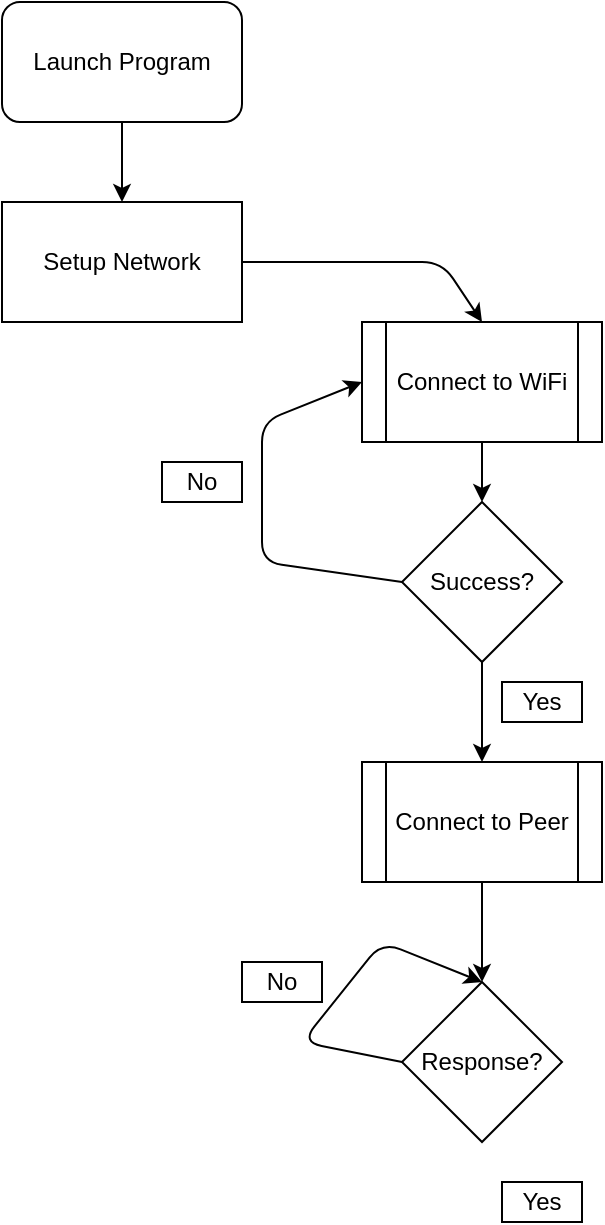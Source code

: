 <mxfile version="14.5.8" type="github">
  <diagram id="F1i1hxdfabdLGuhgjaKc" name="Page-1">
    <mxGraphModel dx="1422" dy="830" grid="1" gridSize="10" guides="1" tooltips="1" connect="1" arrows="1" fold="1" page="1" pageScale="1" pageWidth="850" pageHeight="1100" math="0" shadow="0">
      <root>
        <mxCell id="0" />
        <mxCell id="1" parent="0" />
        <mxCell id="qeaIRBIYdQ5Gw1-lCc7a-2" value="&lt;div&gt;Launch Program&lt;/div&gt;" style="rounded=1;whiteSpace=wrap;html=1;" vertex="1" parent="1">
          <mxGeometry x="360" y="40" width="120" height="60" as="geometry" />
        </mxCell>
        <mxCell id="qeaIRBIYdQ5Gw1-lCc7a-3" value="Setup Network" style="rounded=0;whiteSpace=wrap;html=1;" vertex="1" parent="1">
          <mxGeometry x="360" y="140" width="120" height="60" as="geometry" />
        </mxCell>
        <mxCell id="qeaIRBIYdQ5Gw1-lCc7a-4" value="" style="endArrow=classic;html=1;exitX=0.5;exitY=1;exitDx=0;exitDy=0;entryX=0.5;entryY=0;entryDx=0;entryDy=0;" edge="1" parent="1" source="qeaIRBIYdQ5Gw1-lCc7a-2" target="qeaIRBIYdQ5Gw1-lCc7a-3">
          <mxGeometry width="50" height="50" relative="1" as="geometry">
            <mxPoint x="410" y="490" as="sourcePoint" />
            <mxPoint x="460" y="440" as="targetPoint" />
          </mxGeometry>
        </mxCell>
        <mxCell id="qeaIRBIYdQ5Gw1-lCc7a-5" value="Connect to WiFi" style="shape=process;whiteSpace=wrap;html=1;backgroundOutline=1;" vertex="1" parent="1">
          <mxGeometry x="540" y="200" width="120" height="60" as="geometry" />
        </mxCell>
        <mxCell id="qeaIRBIYdQ5Gw1-lCc7a-6" value="Connect to Peer" style="shape=process;whiteSpace=wrap;html=1;backgroundOutline=1;" vertex="1" parent="1">
          <mxGeometry x="540" y="420" width="120" height="60" as="geometry" />
        </mxCell>
        <mxCell id="qeaIRBIYdQ5Gw1-lCc7a-8" value="" style="endArrow=classic;html=1;exitX=1;exitY=0.5;exitDx=0;exitDy=0;entryX=0.5;entryY=0;entryDx=0;entryDy=0;" edge="1" parent="1" source="qeaIRBIYdQ5Gw1-lCc7a-3" target="qeaIRBIYdQ5Gw1-lCc7a-5">
          <mxGeometry width="50" height="50" relative="1" as="geometry">
            <mxPoint x="490" y="290" as="sourcePoint" />
            <mxPoint x="580" y="440" as="targetPoint" />
            <Array as="points">
              <mxPoint x="580" y="170" />
            </Array>
          </mxGeometry>
        </mxCell>
        <mxCell id="qeaIRBIYdQ5Gw1-lCc7a-9" value="" style="endArrow=classic;html=1;exitX=0.5;exitY=1;exitDx=0;exitDy=0;entryX=0.5;entryY=0;entryDx=0;entryDy=0;" edge="1" parent="1" source="qeaIRBIYdQ5Gw1-lCc7a-10" target="qeaIRBIYdQ5Gw1-lCc7a-6">
          <mxGeometry width="50" height="50" relative="1" as="geometry">
            <mxPoint x="530" y="540" as="sourcePoint" />
            <mxPoint x="580" y="490" as="targetPoint" />
          </mxGeometry>
        </mxCell>
        <mxCell id="qeaIRBIYdQ5Gw1-lCc7a-10" value="Success?" style="rhombus;whiteSpace=wrap;html=1;" vertex="1" parent="1">
          <mxGeometry x="560" y="290" width="80" height="80" as="geometry" />
        </mxCell>
        <mxCell id="qeaIRBIYdQ5Gw1-lCc7a-11" value="" style="endArrow=classic;html=1;exitX=0.5;exitY=1;exitDx=0;exitDy=0;entryX=0.5;entryY=0;entryDx=0;entryDy=0;" edge="1" parent="1" source="qeaIRBIYdQ5Gw1-lCc7a-5" target="qeaIRBIYdQ5Gw1-lCc7a-10">
          <mxGeometry width="50" height="50" relative="1" as="geometry">
            <mxPoint x="530" y="540" as="sourcePoint" />
            <mxPoint x="580" y="490" as="targetPoint" />
          </mxGeometry>
        </mxCell>
        <mxCell id="qeaIRBIYdQ5Gw1-lCc7a-12" value="" style="endArrow=classic;html=1;exitX=0;exitY=0.5;exitDx=0;exitDy=0;entryX=0;entryY=0.5;entryDx=0;entryDy=0;" edge="1" parent="1" source="qeaIRBIYdQ5Gw1-lCc7a-10" target="qeaIRBIYdQ5Gw1-lCc7a-5">
          <mxGeometry width="50" height="50" relative="1" as="geometry">
            <mxPoint x="530" y="490" as="sourcePoint" />
            <mxPoint x="580" y="440" as="targetPoint" />
            <Array as="points">
              <mxPoint x="490" y="320" />
              <mxPoint x="490" y="250" />
            </Array>
          </mxGeometry>
        </mxCell>
        <mxCell id="fdaKXgfW-mRsaEuUiRox-1" value="No" style="rounded=0;whiteSpace=wrap;html=1;" vertex="1" parent="1">
          <mxGeometry x="440" y="270" width="40" height="20" as="geometry" />
        </mxCell>
        <mxCell id="qeaIRBIYdQ5Gw1-lCc7a-13" value="Response?" style="rhombus;whiteSpace=wrap;html=1;" vertex="1" parent="1">
          <mxGeometry x="560" y="530" width="80" height="80" as="geometry" />
        </mxCell>
        <mxCell id="fdaKXgfW-mRsaEuUiRox-2" value="Yes" style="rounded=0;whiteSpace=wrap;html=1;" vertex="1" parent="1">
          <mxGeometry x="610" y="380" width="40" height="20" as="geometry" />
        </mxCell>
        <mxCell id="qeaIRBIYdQ5Gw1-lCc7a-14" value="" style="endArrow=classic;html=1;exitX=0.5;exitY=1;exitDx=0;exitDy=0;entryX=0.5;entryY=0;entryDx=0;entryDy=0;" edge="1" parent="1" source="qeaIRBIYdQ5Gw1-lCc7a-6" target="qeaIRBIYdQ5Gw1-lCc7a-13">
          <mxGeometry width="50" height="50" relative="1" as="geometry">
            <mxPoint x="530" y="500" as="sourcePoint" />
            <mxPoint x="580" y="450" as="targetPoint" />
          </mxGeometry>
        </mxCell>
        <mxCell id="qeaIRBIYdQ5Gw1-lCc7a-15" value="" style="endArrow=classic;html=1;exitX=0;exitY=0.5;exitDx=0;exitDy=0;entryX=0.5;entryY=0;entryDx=0;entryDy=0;" edge="1" parent="1" source="qeaIRBIYdQ5Gw1-lCc7a-13" target="qeaIRBIYdQ5Gw1-lCc7a-13">
          <mxGeometry width="50" height="50" relative="1" as="geometry">
            <mxPoint x="530" y="530" as="sourcePoint" />
            <mxPoint x="560" y="520" as="targetPoint" />
            <Array as="points">
              <mxPoint x="510" y="560" />
              <mxPoint x="550" y="510" />
            </Array>
          </mxGeometry>
        </mxCell>
        <mxCell id="fdaKXgfW-mRsaEuUiRox-3" value="No" style="rounded=0;whiteSpace=wrap;html=1;" vertex="1" parent="1">
          <mxGeometry x="480" y="520" width="40" height="20" as="geometry" />
        </mxCell>
        <mxCell id="fdaKXgfW-mRsaEuUiRox-4" value="Yes" style="rounded=0;whiteSpace=wrap;html=1;" vertex="1" parent="1">
          <mxGeometry x="610" y="630" width="40" height="20" as="geometry" />
        </mxCell>
      </root>
    </mxGraphModel>
  </diagram>
</mxfile>
